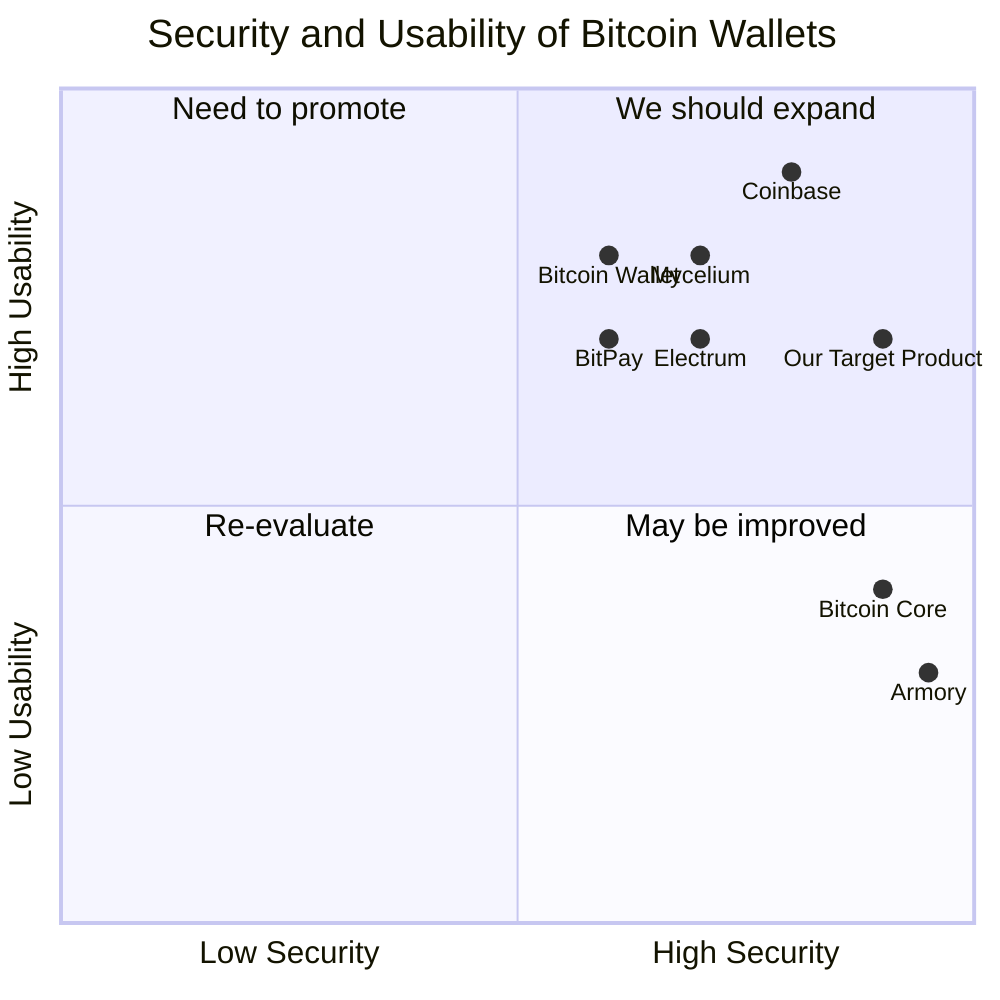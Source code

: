 quadrantChart
    title Security and Usability of Bitcoin Wallets
    x-axis Low Security --> High Security
    y-axis Low Usability --> High Usability
    quadrant-1 We should expand
    quadrant-2 Need to promote
    quadrant-3 Re-evaluate
    quadrant-4 May be improved
    "Bitcoin Core": [0.9, 0.4]
    "Electrum": [0.7, 0.7]
    "Armory": [0.95, 0.3]
    "Bitcoin Wallet": [0.6, 0.8]
    "Mycelium": [0.7, 0.8]
    "Coinbase": [0.8, 0.9]
    "BitPay": [0.6, 0.7]
    "Our Target Product": [0.9, 0.7]